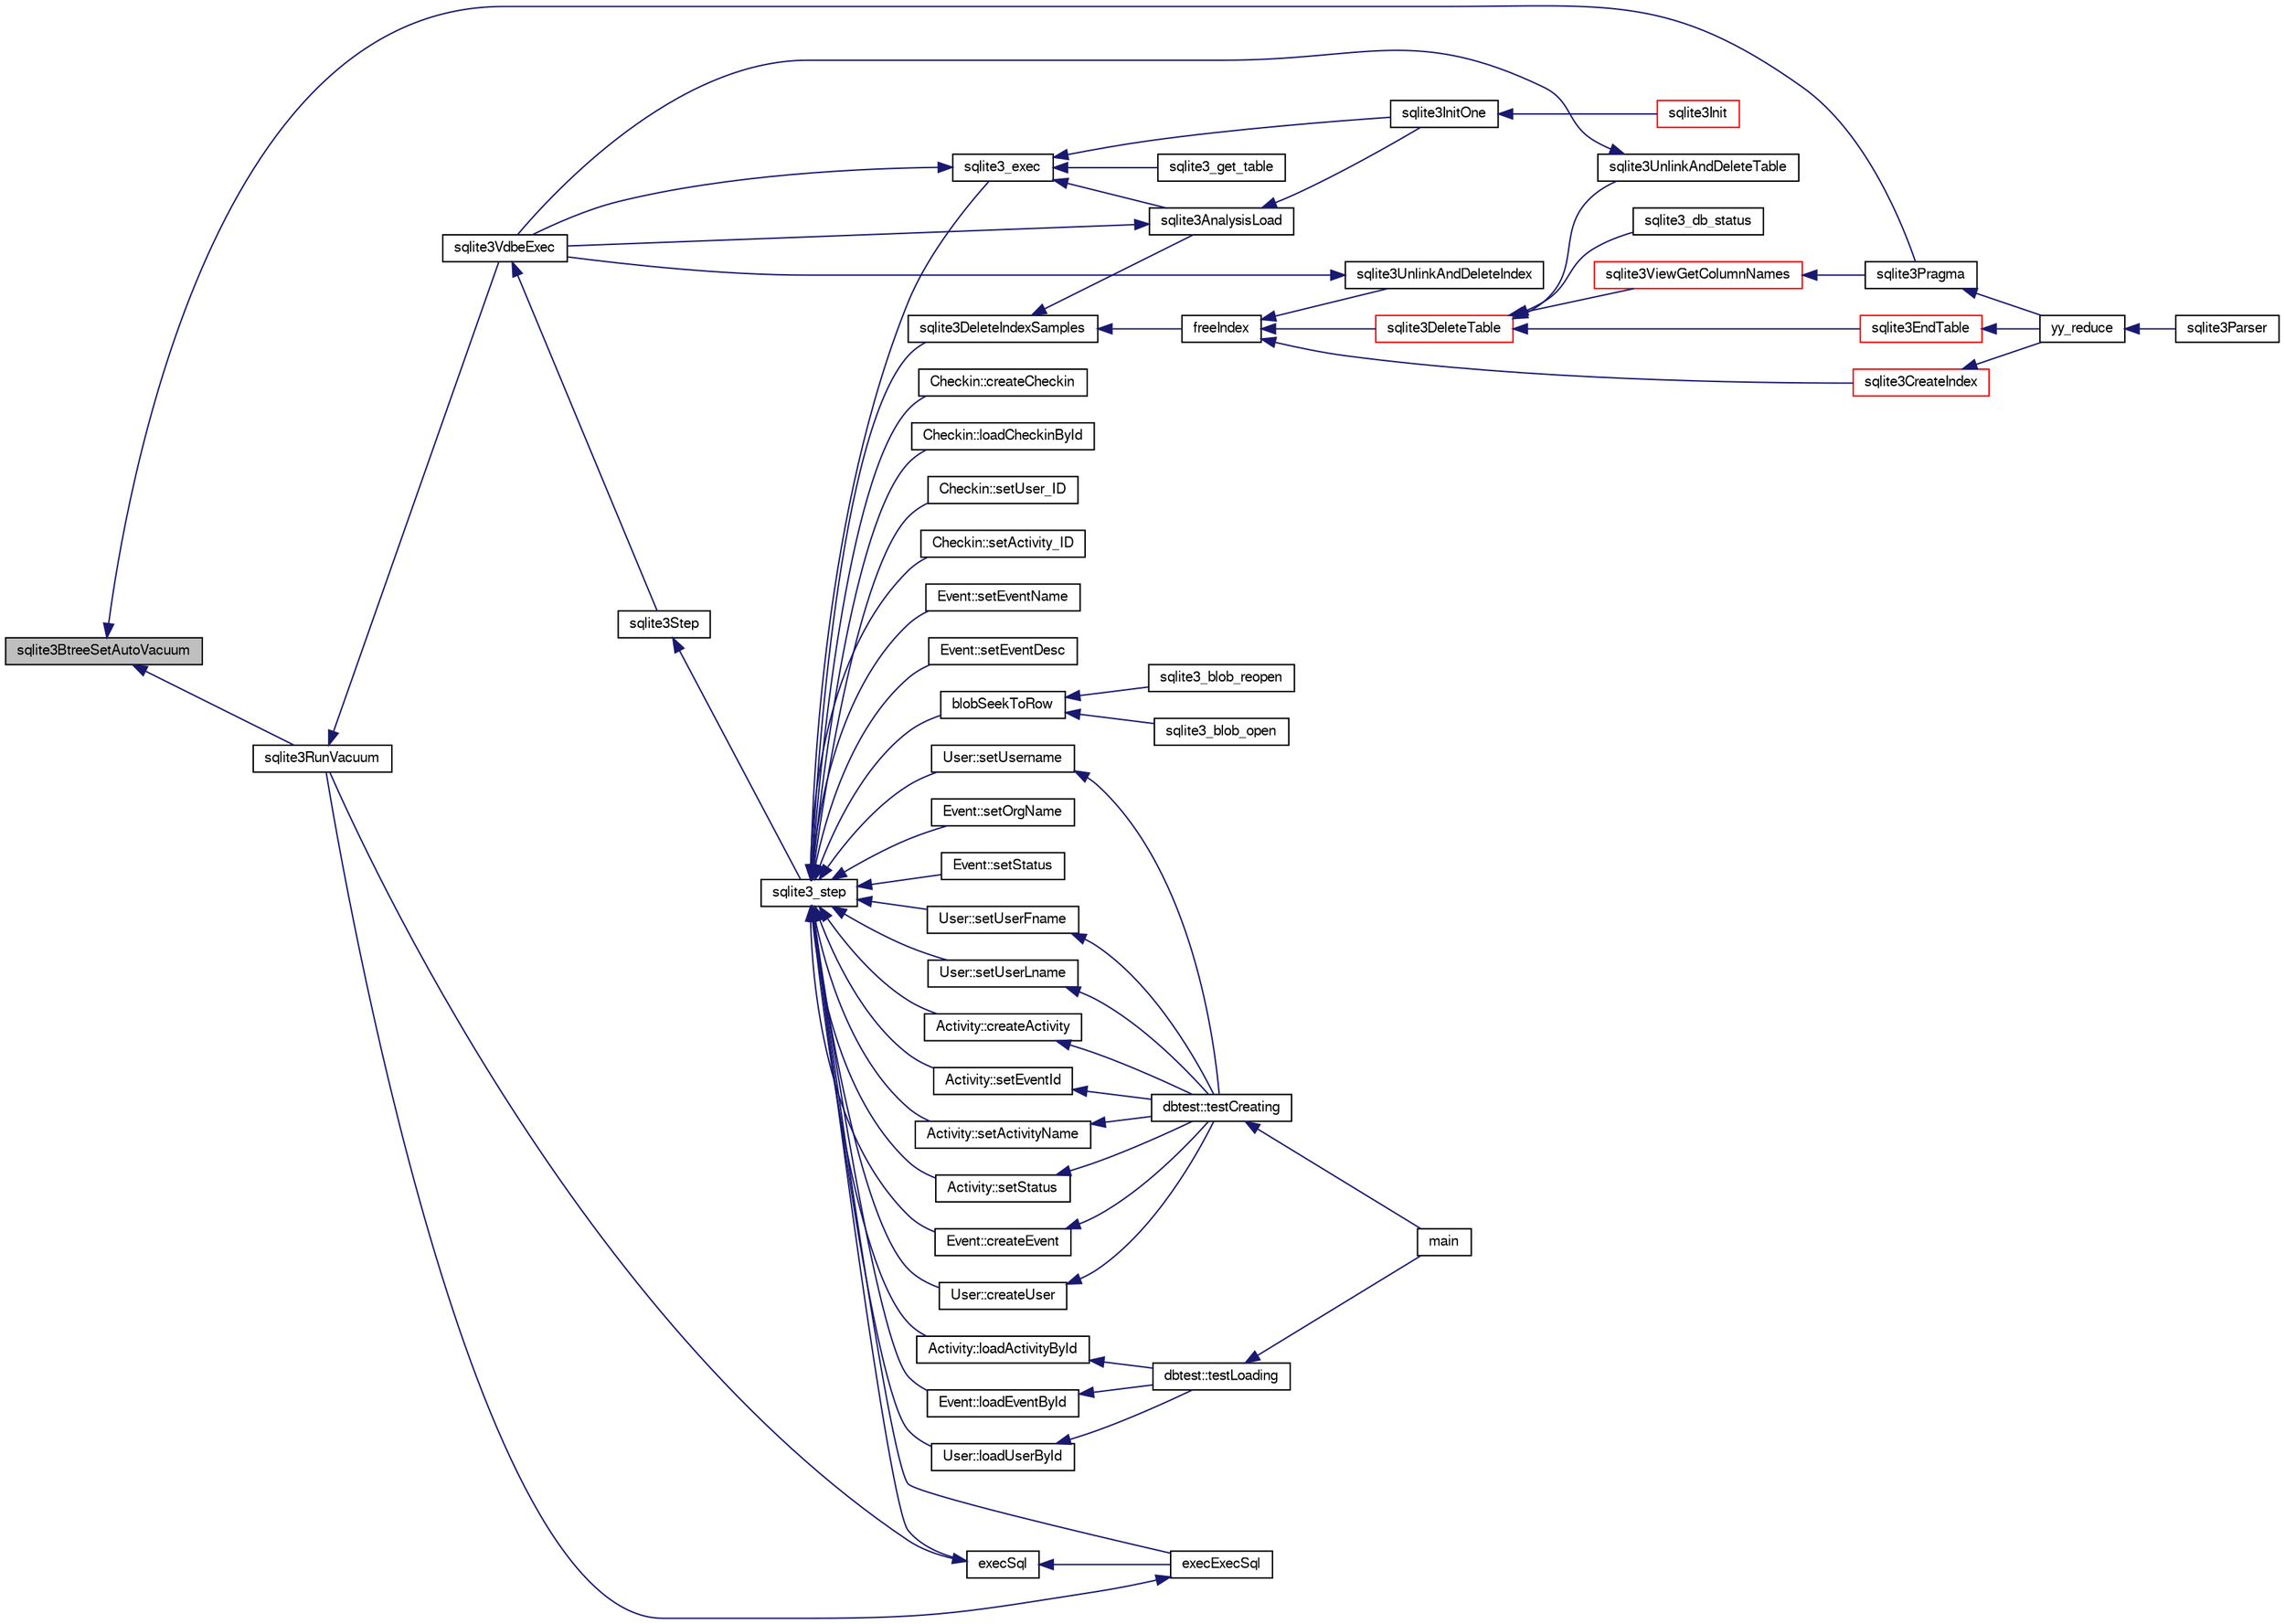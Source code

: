 digraph "sqlite3BtreeSetAutoVacuum"
{
  edge [fontname="FreeSans",fontsize="10",labelfontname="FreeSans",labelfontsize="10"];
  node [fontname="FreeSans",fontsize="10",shape=record];
  rankdir="LR";
  Node465457 [label="sqlite3BtreeSetAutoVacuum",height=0.2,width=0.4,color="black", fillcolor="grey75", style="filled", fontcolor="black"];
  Node465457 -> Node465458 [dir="back",color="midnightblue",fontsize="10",style="solid",fontname="FreeSans"];
  Node465458 [label="sqlite3Pragma",height=0.2,width=0.4,color="black", fillcolor="white", style="filled",URL="$sqlite3_8c.html#a111391370f58f8e6a6eca51fd34d62ed"];
  Node465458 -> Node465459 [dir="back",color="midnightblue",fontsize="10",style="solid",fontname="FreeSans"];
  Node465459 [label="yy_reduce",height=0.2,width=0.4,color="black", fillcolor="white", style="filled",URL="$sqlite3_8c.html#a7c419a9b25711c666a9a2449ef377f14"];
  Node465459 -> Node465460 [dir="back",color="midnightblue",fontsize="10",style="solid",fontname="FreeSans"];
  Node465460 [label="sqlite3Parser",height=0.2,width=0.4,color="black", fillcolor="white", style="filled",URL="$sqlite3_8c.html#a0327d71a5fabe0b6a343d78a2602e72a"];
  Node465457 -> Node465461 [dir="back",color="midnightblue",fontsize="10",style="solid",fontname="FreeSans"];
  Node465461 [label="sqlite3RunVacuum",height=0.2,width=0.4,color="black", fillcolor="white", style="filled",URL="$sqlite3_8c.html#a5e83ddc7b3e7e8e79ad5d1fc92de1d2f"];
  Node465461 -> Node465462 [dir="back",color="midnightblue",fontsize="10",style="solid",fontname="FreeSans"];
  Node465462 [label="sqlite3VdbeExec",height=0.2,width=0.4,color="black", fillcolor="white", style="filled",URL="$sqlite3_8c.html#a8ce40a614bdc56719c4d642b1e4dfb21"];
  Node465462 -> Node465463 [dir="back",color="midnightblue",fontsize="10",style="solid",fontname="FreeSans"];
  Node465463 [label="sqlite3Step",height=0.2,width=0.4,color="black", fillcolor="white", style="filled",URL="$sqlite3_8c.html#a3f2872e873e2758a4beedad1d5113554"];
  Node465463 -> Node465464 [dir="back",color="midnightblue",fontsize="10",style="solid",fontname="FreeSans"];
  Node465464 [label="sqlite3_step",height=0.2,width=0.4,color="black", fillcolor="white", style="filled",URL="$sqlite3_8h.html#ac1e491ce36b7471eb28387f7d3c74334"];
  Node465464 -> Node465465 [dir="back",color="midnightblue",fontsize="10",style="solid",fontname="FreeSans"];
  Node465465 [label="Activity::createActivity",height=0.2,width=0.4,color="black", fillcolor="white", style="filled",URL="$classActivity.html#a813cc5e52c14ab49b39014c134e3425b"];
  Node465465 -> Node465466 [dir="back",color="midnightblue",fontsize="10",style="solid",fontname="FreeSans"];
  Node465466 [label="dbtest::testCreating",height=0.2,width=0.4,color="black", fillcolor="white", style="filled",URL="$classdbtest.html#a8193e88a7df657069c8a6bd09c8243b7"];
  Node465466 -> Node465467 [dir="back",color="midnightblue",fontsize="10",style="solid",fontname="FreeSans"];
  Node465467 [label="main",height=0.2,width=0.4,color="black", fillcolor="white", style="filled",URL="$test_8cpp.html#ae66f6b31b5ad750f1fe042a706a4e3d4"];
  Node465464 -> Node465468 [dir="back",color="midnightblue",fontsize="10",style="solid",fontname="FreeSans"];
  Node465468 [label="Activity::loadActivityById",height=0.2,width=0.4,color="black", fillcolor="white", style="filled",URL="$classActivity.html#abe4ffb4f08a47212ebf9013259d9e7fd"];
  Node465468 -> Node465469 [dir="back",color="midnightblue",fontsize="10",style="solid",fontname="FreeSans"];
  Node465469 [label="dbtest::testLoading",height=0.2,width=0.4,color="black", fillcolor="white", style="filled",URL="$classdbtest.html#a6f98d82a2c8e2b9040848763504ddae1"];
  Node465469 -> Node465467 [dir="back",color="midnightblue",fontsize="10",style="solid",fontname="FreeSans"];
  Node465464 -> Node465470 [dir="back",color="midnightblue",fontsize="10",style="solid",fontname="FreeSans"];
  Node465470 [label="Activity::setEventId",height=0.2,width=0.4,color="black", fillcolor="white", style="filled",URL="$classActivity.html#adb1d0fd0d08f473e068f0a4086bfa9ca"];
  Node465470 -> Node465466 [dir="back",color="midnightblue",fontsize="10",style="solid",fontname="FreeSans"];
  Node465464 -> Node465471 [dir="back",color="midnightblue",fontsize="10",style="solid",fontname="FreeSans"];
  Node465471 [label="Activity::setActivityName",height=0.2,width=0.4,color="black", fillcolor="white", style="filled",URL="$classActivity.html#a62dc3737b33915a36086f9dd26d16a81"];
  Node465471 -> Node465466 [dir="back",color="midnightblue",fontsize="10",style="solid",fontname="FreeSans"];
  Node465464 -> Node465472 [dir="back",color="midnightblue",fontsize="10",style="solid",fontname="FreeSans"];
  Node465472 [label="Activity::setStatus",height=0.2,width=0.4,color="black", fillcolor="white", style="filled",URL="$classActivity.html#af618135a7738f4d2a7ee147a8ef912ea"];
  Node465472 -> Node465466 [dir="back",color="midnightblue",fontsize="10",style="solid",fontname="FreeSans"];
  Node465464 -> Node465473 [dir="back",color="midnightblue",fontsize="10",style="solid",fontname="FreeSans"];
  Node465473 [label="Checkin::createCheckin",height=0.2,width=0.4,color="black", fillcolor="white", style="filled",URL="$classCheckin.html#a4e40acdf7fff0e607f6de4f24f3a163c"];
  Node465464 -> Node465474 [dir="back",color="midnightblue",fontsize="10",style="solid",fontname="FreeSans"];
  Node465474 [label="Checkin::loadCheckinById",height=0.2,width=0.4,color="black", fillcolor="white", style="filled",URL="$classCheckin.html#a3461f70ea6c68475225f2a07f78a21e0"];
  Node465464 -> Node465475 [dir="back",color="midnightblue",fontsize="10",style="solid",fontname="FreeSans"];
  Node465475 [label="Checkin::setUser_ID",height=0.2,width=0.4,color="black", fillcolor="white", style="filled",URL="$classCheckin.html#a76ab640f4f912876dbebf183db5359c6"];
  Node465464 -> Node465476 [dir="back",color="midnightblue",fontsize="10",style="solid",fontname="FreeSans"];
  Node465476 [label="Checkin::setActivity_ID",height=0.2,width=0.4,color="black", fillcolor="white", style="filled",URL="$classCheckin.html#ab2ff3ec2604ec73a42af25874a00b232"];
  Node465464 -> Node465477 [dir="back",color="midnightblue",fontsize="10",style="solid",fontname="FreeSans"];
  Node465477 [label="Event::createEvent",height=0.2,width=0.4,color="black", fillcolor="white", style="filled",URL="$classEvent.html#a77adb9f4a46ffb32c2d931f0691f5903"];
  Node465477 -> Node465466 [dir="back",color="midnightblue",fontsize="10",style="solid",fontname="FreeSans"];
  Node465464 -> Node465478 [dir="back",color="midnightblue",fontsize="10",style="solid",fontname="FreeSans"];
  Node465478 [label="Event::loadEventById",height=0.2,width=0.4,color="black", fillcolor="white", style="filled",URL="$classEvent.html#afa66cea33f722dbeecb69cc98fdea055"];
  Node465478 -> Node465469 [dir="back",color="midnightblue",fontsize="10",style="solid",fontname="FreeSans"];
  Node465464 -> Node465479 [dir="back",color="midnightblue",fontsize="10",style="solid",fontname="FreeSans"];
  Node465479 [label="Event::setEventName",height=0.2,width=0.4,color="black", fillcolor="white", style="filled",URL="$classEvent.html#a10596b6ca077df05184e30d62b08729d"];
  Node465464 -> Node465480 [dir="back",color="midnightblue",fontsize="10",style="solid",fontname="FreeSans"];
  Node465480 [label="Event::setEventDesc",height=0.2,width=0.4,color="black", fillcolor="white", style="filled",URL="$classEvent.html#ae36b8377dcae792f1c5c4726024c981b"];
  Node465464 -> Node465481 [dir="back",color="midnightblue",fontsize="10",style="solid",fontname="FreeSans"];
  Node465481 [label="Event::setOrgName",height=0.2,width=0.4,color="black", fillcolor="white", style="filled",URL="$classEvent.html#a19aac0f776bd764563a54977656cf680"];
  Node465464 -> Node465482 [dir="back",color="midnightblue",fontsize="10",style="solid",fontname="FreeSans"];
  Node465482 [label="Event::setStatus",height=0.2,width=0.4,color="black", fillcolor="white", style="filled",URL="$classEvent.html#ab0a6b9285af0f4172eb841e2b80f8972"];
  Node465464 -> Node465483 [dir="back",color="midnightblue",fontsize="10",style="solid",fontname="FreeSans"];
  Node465483 [label="blobSeekToRow",height=0.2,width=0.4,color="black", fillcolor="white", style="filled",URL="$sqlite3_8c.html#afff57e13332b98c8a44a7cebe38962ab"];
  Node465483 -> Node465484 [dir="back",color="midnightblue",fontsize="10",style="solid",fontname="FreeSans"];
  Node465484 [label="sqlite3_blob_open",height=0.2,width=0.4,color="black", fillcolor="white", style="filled",URL="$sqlite3_8h.html#adb8ad839a5bdd62a43785132bc7dd518"];
  Node465483 -> Node465485 [dir="back",color="midnightblue",fontsize="10",style="solid",fontname="FreeSans"];
  Node465485 [label="sqlite3_blob_reopen",height=0.2,width=0.4,color="black", fillcolor="white", style="filled",URL="$sqlite3_8h.html#abc77c24fdc0150138490359a94360f7e"];
  Node465464 -> Node465486 [dir="back",color="midnightblue",fontsize="10",style="solid",fontname="FreeSans"];
  Node465486 [label="sqlite3DeleteIndexSamples",height=0.2,width=0.4,color="black", fillcolor="white", style="filled",URL="$sqlite3_8c.html#aaeda0302fbf61397ec009f65bed047ef"];
  Node465486 -> Node465487 [dir="back",color="midnightblue",fontsize="10",style="solid",fontname="FreeSans"];
  Node465487 [label="sqlite3AnalysisLoad",height=0.2,width=0.4,color="black", fillcolor="white", style="filled",URL="$sqlite3_8c.html#a48a2301c27e1d3d68708b9b8761b5a01"];
  Node465487 -> Node465462 [dir="back",color="midnightblue",fontsize="10",style="solid",fontname="FreeSans"];
  Node465487 -> Node465488 [dir="back",color="midnightblue",fontsize="10",style="solid",fontname="FreeSans"];
  Node465488 [label="sqlite3InitOne",height=0.2,width=0.4,color="black", fillcolor="white", style="filled",URL="$sqlite3_8c.html#ac4318b25df65269906b0379251fe9b85"];
  Node465488 -> Node465489 [dir="back",color="midnightblue",fontsize="10",style="solid",fontname="FreeSans"];
  Node465489 [label="sqlite3Init",height=0.2,width=0.4,color="red", fillcolor="white", style="filled",URL="$sqlite3_8c.html#aed74e3dc765631a833f522f425ff5a48"];
  Node465486 -> Node465586 [dir="back",color="midnightblue",fontsize="10",style="solid",fontname="FreeSans"];
  Node465586 [label="freeIndex",height=0.2,width=0.4,color="black", fillcolor="white", style="filled",URL="$sqlite3_8c.html#a00907c99c18d5bcb9d0b38c077146c31"];
  Node465586 -> Node465587 [dir="back",color="midnightblue",fontsize="10",style="solid",fontname="FreeSans"];
  Node465587 [label="sqlite3UnlinkAndDeleteIndex",height=0.2,width=0.4,color="black", fillcolor="white", style="filled",URL="$sqlite3_8c.html#a889f2dcb438c56db37a6d61e9f25e244"];
  Node465587 -> Node465462 [dir="back",color="midnightblue",fontsize="10",style="solid",fontname="FreeSans"];
  Node465586 -> Node465588 [dir="back",color="midnightblue",fontsize="10",style="solid",fontname="FreeSans"];
  Node465588 [label="sqlite3DeleteTable",height=0.2,width=0.4,color="red", fillcolor="white", style="filled",URL="$sqlite3_8c.html#a7fd3d507375a381a3807f92735318973"];
  Node465588 -> Node465589 [dir="back",color="midnightblue",fontsize="10",style="solid",fontname="FreeSans"];
  Node465589 [label="sqlite3_db_status",height=0.2,width=0.4,color="black", fillcolor="white", style="filled",URL="$sqlite3_8h.html#ab64e8333313ee2e44116842711818940"];
  Node465588 -> Node465590 [dir="back",color="midnightblue",fontsize="10",style="solid",fontname="FreeSans"];
  Node465590 [label="sqlite3UnlinkAndDeleteTable",height=0.2,width=0.4,color="black", fillcolor="white", style="filled",URL="$sqlite3_8c.html#a9733677716a49de464f86fff164e9a1b"];
  Node465590 -> Node465462 [dir="back",color="midnightblue",fontsize="10",style="solid",fontname="FreeSans"];
  Node465588 -> Node465502 [dir="back",color="midnightblue",fontsize="10",style="solid",fontname="FreeSans"];
  Node465502 [label="sqlite3EndTable",height=0.2,width=0.4,color="red", fillcolor="white", style="filled",URL="$sqlite3_8c.html#a7b5f2c66c0f0b6f819d970ca389768b0"];
  Node465502 -> Node465459 [dir="back",color="midnightblue",fontsize="10",style="solid",fontname="FreeSans"];
  Node465588 -> Node465537 [dir="back",color="midnightblue",fontsize="10",style="solid",fontname="FreeSans"];
  Node465537 [label="sqlite3ViewGetColumnNames",height=0.2,width=0.4,color="red", fillcolor="white", style="filled",URL="$sqlite3_8c.html#aebc7cd8d9e2bd174ae0a60363d3f6ce8"];
  Node465537 -> Node465458 [dir="back",color="midnightblue",fontsize="10",style="solid",fontname="FreeSans"];
  Node465586 -> Node465499 [dir="back",color="midnightblue",fontsize="10",style="solid",fontname="FreeSans"];
  Node465499 [label="sqlite3CreateIndex",height=0.2,width=0.4,color="red", fillcolor="white", style="filled",URL="$sqlite3_8c.html#a8dbe5e590ab6c58a8c45f34f7c81e825"];
  Node465499 -> Node465459 [dir="back",color="midnightblue",fontsize="10",style="solid",fontname="FreeSans"];
  Node465464 -> Node465651 [dir="back",color="midnightblue",fontsize="10",style="solid",fontname="FreeSans"];
  Node465651 [label="sqlite3_exec",height=0.2,width=0.4,color="black", fillcolor="white", style="filled",URL="$sqlite3_8h.html#a97487ec8150e0bcc8fa392ab8f0e24db"];
  Node465651 -> Node465462 [dir="back",color="midnightblue",fontsize="10",style="solid",fontname="FreeSans"];
  Node465651 -> Node465487 [dir="back",color="midnightblue",fontsize="10",style="solid",fontname="FreeSans"];
  Node465651 -> Node465488 [dir="back",color="midnightblue",fontsize="10",style="solid",fontname="FreeSans"];
  Node465651 -> Node465652 [dir="back",color="midnightblue",fontsize="10",style="solid",fontname="FreeSans"];
  Node465652 [label="sqlite3_get_table",height=0.2,width=0.4,color="black", fillcolor="white", style="filled",URL="$sqlite3_8h.html#a5effeac4e12df57beaa35c5be1f61579"];
  Node465464 -> Node465643 [dir="back",color="midnightblue",fontsize="10",style="solid",fontname="FreeSans"];
  Node465643 [label="execSql",height=0.2,width=0.4,color="black", fillcolor="white", style="filled",URL="$sqlite3_8c.html#a7d16651b98a110662f4c265eff0246cb"];
  Node465643 -> Node465644 [dir="back",color="midnightblue",fontsize="10",style="solid",fontname="FreeSans"];
  Node465644 [label="execExecSql",height=0.2,width=0.4,color="black", fillcolor="white", style="filled",URL="$sqlite3_8c.html#ac1be09a6c047f21133d16378d301e0d4"];
  Node465644 -> Node465461 [dir="back",color="midnightblue",fontsize="10",style="solid",fontname="FreeSans"];
  Node465643 -> Node465461 [dir="back",color="midnightblue",fontsize="10",style="solid",fontname="FreeSans"];
  Node465464 -> Node465644 [dir="back",color="midnightblue",fontsize="10",style="solid",fontname="FreeSans"];
  Node465464 -> Node465645 [dir="back",color="midnightblue",fontsize="10",style="solid",fontname="FreeSans"];
  Node465645 [label="User::createUser",height=0.2,width=0.4,color="black", fillcolor="white", style="filled",URL="$classUser.html#a22ed673939e8cc0a136130b809bba513"];
  Node465645 -> Node465466 [dir="back",color="midnightblue",fontsize="10",style="solid",fontname="FreeSans"];
  Node465464 -> Node465646 [dir="back",color="midnightblue",fontsize="10",style="solid",fontname="FreeSans"];
  Node465646 [label="User::loadUserById",height=0.2,width=0.4,color="black", fillcolor="white", style="filled",URL="$classUser.html#a863377665b7fb83c5547dcf9727f5092"];
  Node465646 -> Node465469 [dir="back",color="midnightblue",fontsize="10",style="solid",fontname="FreeSans"];
  Node465464 -> Node465647 [dir="back",color="midnightblue",fontsize="10",style="solid",fontname="FreeSans"];
  Node465647 [label="User::setUsername",height=0.2,width=0.4,color="black", fillcolor="white", style="filled",URL="$classUser.html#aa0497022a136cb78de785b0a39ae60b1"];
  Node465647 -> Node465466 [dir="back",color="midnightblue",fontsize="10",style="solid",fontname="FreeSans"];
  Node465464 -> Node465648 [dir="back",color="midnightblue",fontsize="10",style="solid",fontname="FreeSans"];
  Node465648 [label="User::setUserFname",height=0.2,width=0.4,color="black", fillcolor="white", style="filled",URL="$classUser.html#a72657eb55cd0ca437b4841a43f19912f"];
  Node465648 -> Node465466 [dir="back",color="midnightblue",fontsize="10",style="solid",fontname="FreeSans"];
  Node465464 -> Node465649 [dir="back",color="midnightblue",fontsize="10",style="solid",fontname="FreeSans"];
  Node465649 [label="User::setUserLname",height=0.2,width=0.4,color="black", fillcolor="white", style="filled",URL="$classUser.html#aa25973387e5afe1aa6f60dd6545e33b5"];
  Node465649 -> Node465466 [dir="back",color="midnightblue",fontsize="10",style="solid",fontname="FreeSans"];
}
